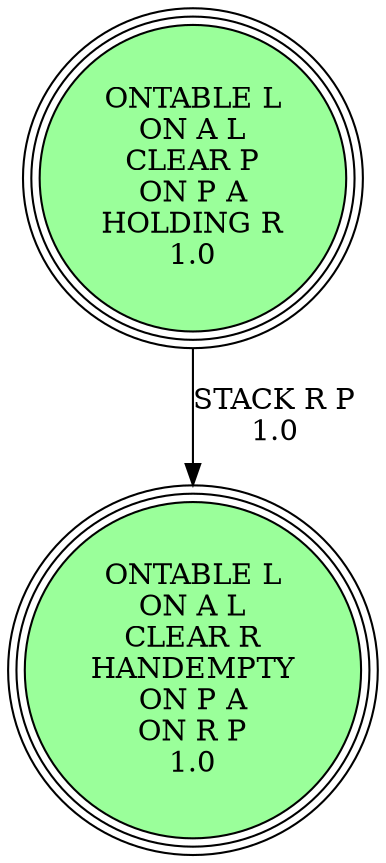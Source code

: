 digraph {
"ONTABLE L\nON A L\nCLEAR P\nON P A\nHOLDING R\n1.0\n" -> "ONTABLE L\nON A L\nCLEAR R\nHANDEMPTY\nON P A\nON R P\n1.0\n"[label="STACK R P\n1.0\n"];
"ONTABLE L\nON A L\nCLEAR R\nHANDEMPTY\nON P A\nON R P\n1.0\n" [shape=circle, style=filled, fillcolor=palegreen1, peripheries=3];
"ONTABLE L\nON A L\nCLEAR R\nHANDEMPTY\nON P A\nON R P\n1.0\n" [shape=circle, style=filled, fillcolor=palegreen1, peripheries=3];
"ONTABLE L\nON A L\nCLEAR P\nON P A\nHOLDING R\n1.0\n" [shape=circle, style=filled, fillcolor=palegreen1, peripheries=3];
}
